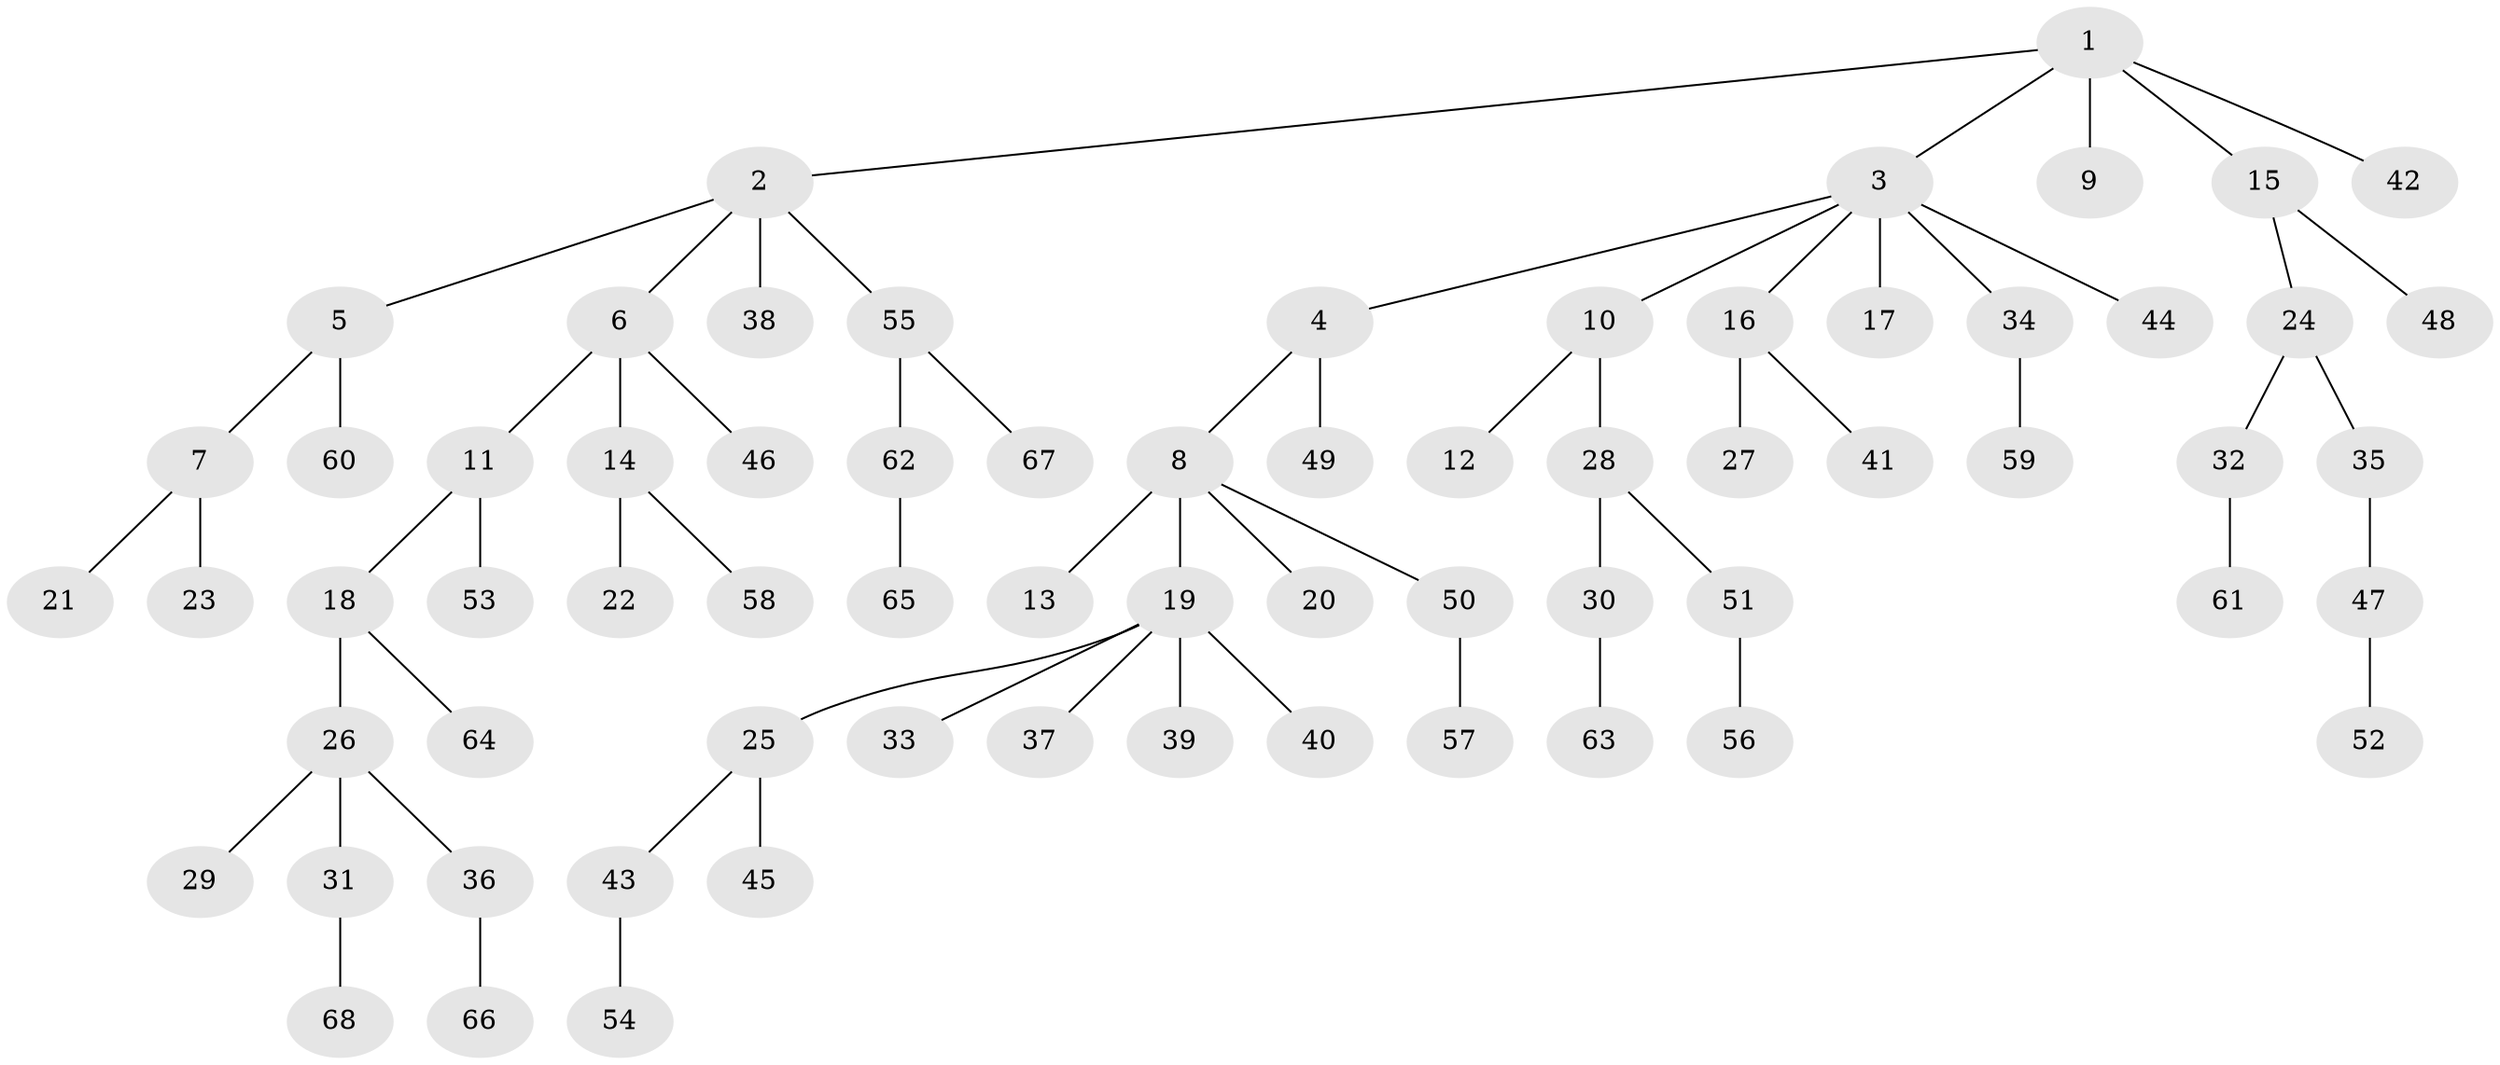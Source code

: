 // Generated by graph-tools (version 1.1) at 2025/11/02/27/25 16:11:28]
// undirected, 68 vertices, 67 edges
graph export_dot {
graph [start="1"]
  node [color=gray90,style=filled];
  1;
  2;
  3;
  4;
  5;
  6;
  7;
  8;
  9;
  10;
  11;
  12;
  13;
  14;
  15;
  16;
  17;
  18;
  19;
  20;
  21;
  22;
  23;
  24;
  25;
  26;
  27;
  28;
  29;
  30;
  31;
  32;
  33;
  34;
  35;
  36;
  37;
  38;
  39;
  40;
  41;
  42;
  43;
  44;
  45;
  46;
  47;
  48;
  49;
  50;
  51;
  52;
  53;
  54;
  55;
  56;
  57;
  58;
  59;
  60;
  61;
  62;
  63;
  64;
  65;
  66;
  67;
  68;
  1 -- 2;
  1 -- 3;
  1 -- 9;
  1 -- 15;
  1 -- 42;
  2 -- 5;
  2 -- 6;
  2 -- 38;
  2 -- 55;
  3 -- 4;
  3 -- 10;
  3 -- 16;
  3 -- 17;
  3 -- 34;
  3 -- 44;
  4 -- 8;
  4 -- 49;
  5 -- 7;
  5 -- 60;
  6 -- 11;
  6 -- 14;
  6 -- 46;
  7 -- 21;
  7 -- 23;
  8 -- 13;
  8 -- 19;
  8 -- 20;
  8 -- 50;
  10 -- 12;
  10 -- 28;
  11 -- 18;
  11 -- 53;
  14 -- 22;
  14 -- 58;
  15 -- 24;
  15 -- 48;
  16 -- 27;
  16 -- 41;
  18 -- 26;
  18 -- 64;
  19 -- 25;
  19 -- 33;
  19 -- 37;
  19 -- 39;
  19 -- 40;
  24 -- 32;
  24 -- 35;
  25 -- 43;
  25 -- 45;
  26 -- 29;
  26 -- 31;
  26 -- 36;
  28 -- 30;
  28 -- 51;
  30 -- 63;
  31 -- 68;
  32 -- 61;
  34 -- 59;
  35 -- 47;
  36 -- 66;
  43 -- 54;
  47 -- 52;
  50 -- 57;
  51 -- 56;
  55 -- 62;
  55 -- 67;
  62 -- 65;
}
